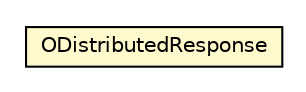 #!/usr/local/bin/dot
#
# Class diagram 
# Generated by UMLGraph version R5_6-24-gf6e263 (http://www.umlgraph.org/)
#

digraph G {
	edge [fontname="Helvetica",fontsize=10,labelfontname="Helvetica",labelfontsize=10];
	node [fontname="Helvetica",fontsize=10,shape=plaintext];
	nodesep=0.25;
	ranksep=0.5;
	// com.orientechnologies.orient.server.distributed.ODistributedResponse
	c1560285 [label=<<table title="com.orientechnologies.orient.server.distributed.ODistributedResponse" border="0" cellborder="1" cellspacing="0" cellpadding="2" port="p" bgcolor="lemonChiffon" href="./ODistributedResponse.html">
		<tr><td><table border="0" cellspacing="0" cellpadding="1">
<tr><td align="center" balign="center"> ODistributedResponse </td></tr>
		</table></td></tr>
		</table>>, URL="./ODistributedResponse.html", fontname="Helvetica", fontcolor="black", fontsize=10.0];
}

